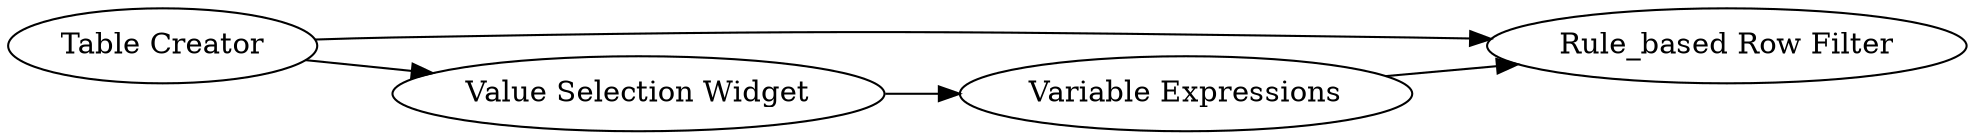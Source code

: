 digraph {
	2 -> 3
	1 -> 4
	4 -> 2
	1 -> 3
	1 [label="Table Creator"]
	4 [label="Value Selection Widget"]
	3 [label="Rule_based Row Filter"]
	2 [label="Variable Expressions"]
	rankdir=LR
}
